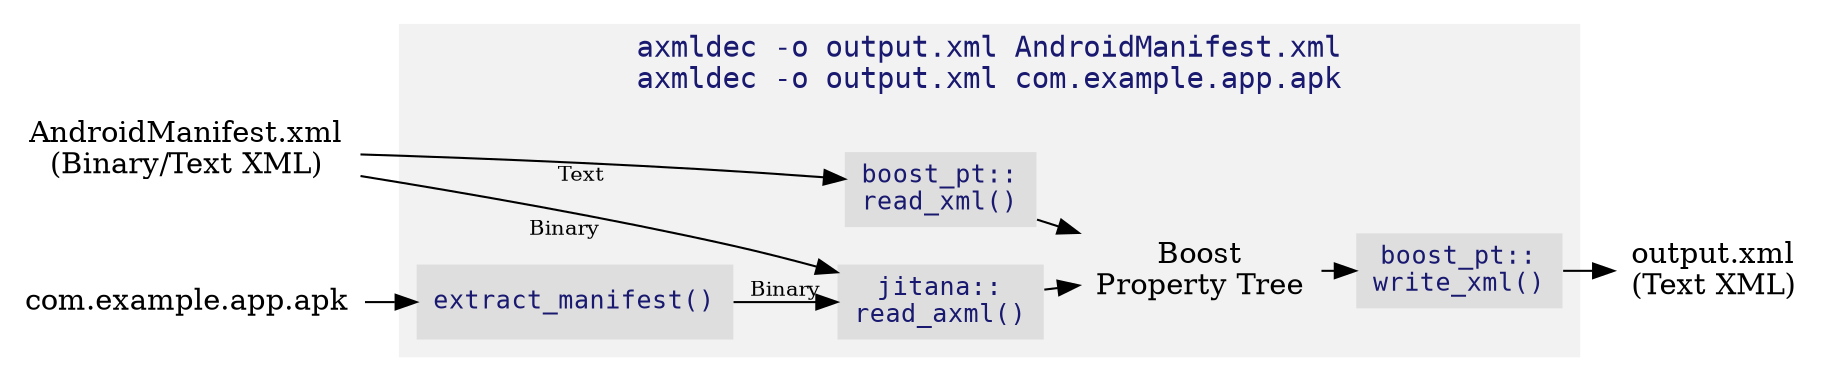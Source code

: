 digraph {
    rankdir=LR;
    ranksep=0.1

    edge [fontsize=10];

    {
        xml [label="AndroidManifest.xml\n(Binary/Text XML)", shape=none];
        apk [label="com.example.app.apk", shape=none];
        rank=same;
    }
    decoded_xml [label="output.xml\n(Text XML)", shape=none];

    xml -> apk [style=invis];

    subgraph cluster_axmldec {
        {
            node [style=filled, color=gray87, shape=none, fontname=Courier, fontsize=12, fontcolor=midnightblue];
            extract_manifest [label="extract_manifest()", URL="https://github.com/ytsutano/axmldec/blob/master/main.cpp"];
            {
                read_xml [label="boost_pt::\nread_xml()", URL="http://www.boost.org/doc/libs/1_64_0/doc/html/boost/property_tree/xml_parser/read_xml_idp683796192.html"];
                read_axml [label="jitana::\nread_axml()", URL="https://github.com/ytsutano/axmldec/blob/master/include/jitana/util/axml_parser.hpp"];
                rank=same;
            }
            write_xml [label="boost_pt::\nwrite_xml()", URL="http://www.boost.org/doc/libs/1_64_0/doc/html/boost/property_tree/xml_parser/write_xml_idp683815200.html"];
        }
        ptree [label="Boost\nProperty Tree", shape=none, URL="http://www.boost.org/doc/libs/1_64_0/doc/html/property_tree.html"];

        read_axml -> ptree;
        read_xml -> ptree;
        extract_manifest -> read_axml [label="Binary", weight=1000];
        ptree -> write_xml;

        style=filled;
        color=gray95;
        label="axmldec -o output.xml AndroidManifest.xml\naxmldec -o output.xml com.example.app.apk\n ";
        fontname=Courier;
        fontcolor=midnightblue
    }

    xml -> read_axml [xlabel="Binary"];
    xml -> read_xml [xlabel="Text"];
    apk -> extract_manifest;
    write_xml -> decoded_xml;
}
